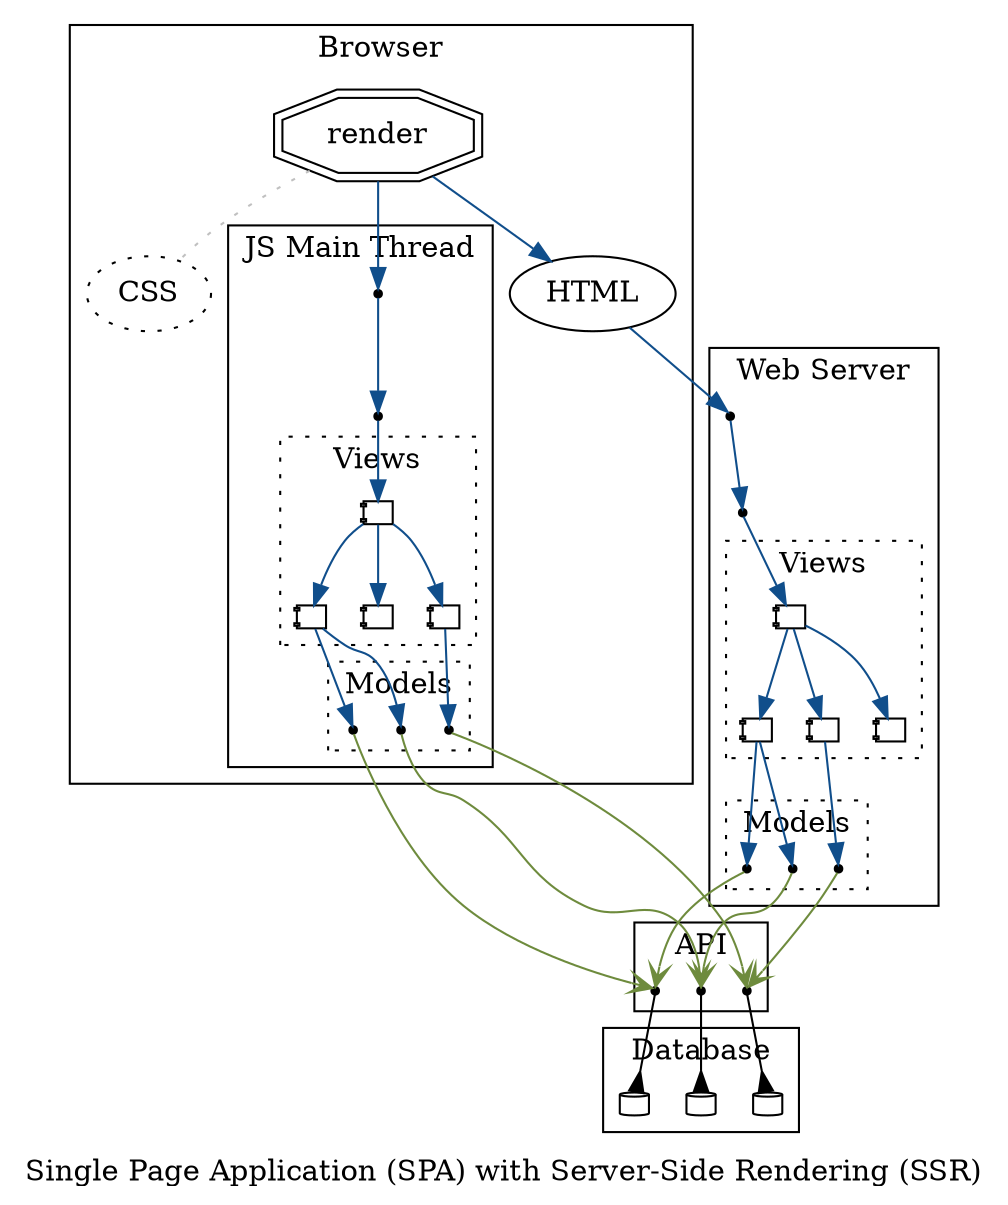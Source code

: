 digraph SPA_with_SSR {
  label="Single Page Application (SPA) with Server-Side Rendering (SSR)"
  // rankdir="LR";

  node [shape=point]
  edge [color=dodgerblue4]
  
  subgraph cluster_browser {
    render
    css_request
    html_request

    subgraph cluster_main {
      router_js
      controller_js

      subgraph cluster_models {
        user_model_js
        catalog_model_js
        inventory_model_js

        label="Models"
        style="dotted"
      }

      subgraph cluster_views {
          view_js
          header_js
          main_js
          footer_js
          
          label="Views"
          style="dotted"
      }

      label="JS Main Thread"
    }

    label="Browser"
  }

  
  subgraph cluster_web_server {
    router
    controller

    subgraph cluster_models {
      user_model
      catalog_model
      inventory_model

      label="Models"
      style="dotted"
    }

    subgraph cluster_views {
      view
      header
      main
      footer
      
      label="Views"
      style="dotted"
    }
      
    label="Web Server"
  }
  
  subgraph cluster_api {
    user_api
    catalog_api
    inventory_api
      
    label="API"
  }
  
  subgraph cluster_db {
    user_db
    catalog_db
    inventory_db
      
    label="Database"
  }

  render [shape=doubleoctagon]
  html_request [shape=ellipse label="HTML"]
  css_request [shape=ellipse label="CSS"  style=dotted]

  render -> html_request
  render -> css_request [style=dotted color=gray arrowhead=none]
  render -> router_js

  html_request -> router
    
  router -> controller
  controller -> view

  header -> user_model
  
  main -> catalog_model
  main -> inventory_model
  
  user_model -> user_api [arrowhead=vee, color=darkolivegreen4]
  catalog_model -> catalog_api [arrowhead=vee, color=darkolivegreen4]
  inventory_model -> inventory_api [arrowhead=vee, color=darkolivegreen4]

  router_js -> controller_js
  controller_js -> view_js

  header_js -> user_model_js
  main_js -> catalog_model_js
  main_js -> inventory_model_js
  
  view_js -> header_js
  view_js -> main_js
  view_js -> footer_js

  view_js [shape=component label="" width=0.2 height=0.15]
  header_js [shape=component label="" width=0.2 height=0.15]
  main_js [shape=component label="" width=0.2 height=0.15]
  footer_js [shape=component label="" width=0.2 height=0.15]
  

  user_model_js -> user_api [arrowhead=vee, color=darkolivegreen4]
  catalog_model_js -> catalog_api [arrowhead=vee, color=darkolivegreen4]
  inventory_model_js -> inventory_api [arrowhead=vee, color=darkolivegreen4]
   
  user_api -> user_db [color=black arrowhead=inv]
  catalog_api -> catalog_db [color=black arrowhead=inv]
  inventory_api -> inventory_db [color=black arrowhead=inv]
  
  user_db [shape=cylinder label="" width=0.2 height=0.15]
  catalog_db [shape=cylinder label="" width=0.2 height=0.15]
  inventory_db [shape=cylinder label="" width=0.2 height=0.15]

  view [shape=component label="" width=0.2 height=0.15]
  header [shape=component label="" width=0.2 height=0.15]
  main [shape=component label="" width=0.2 height=0.15]
  footer [shape=component label="" width=0.2 height=0.15]
  
  view -> header
  view -> main
  view -> footer
}